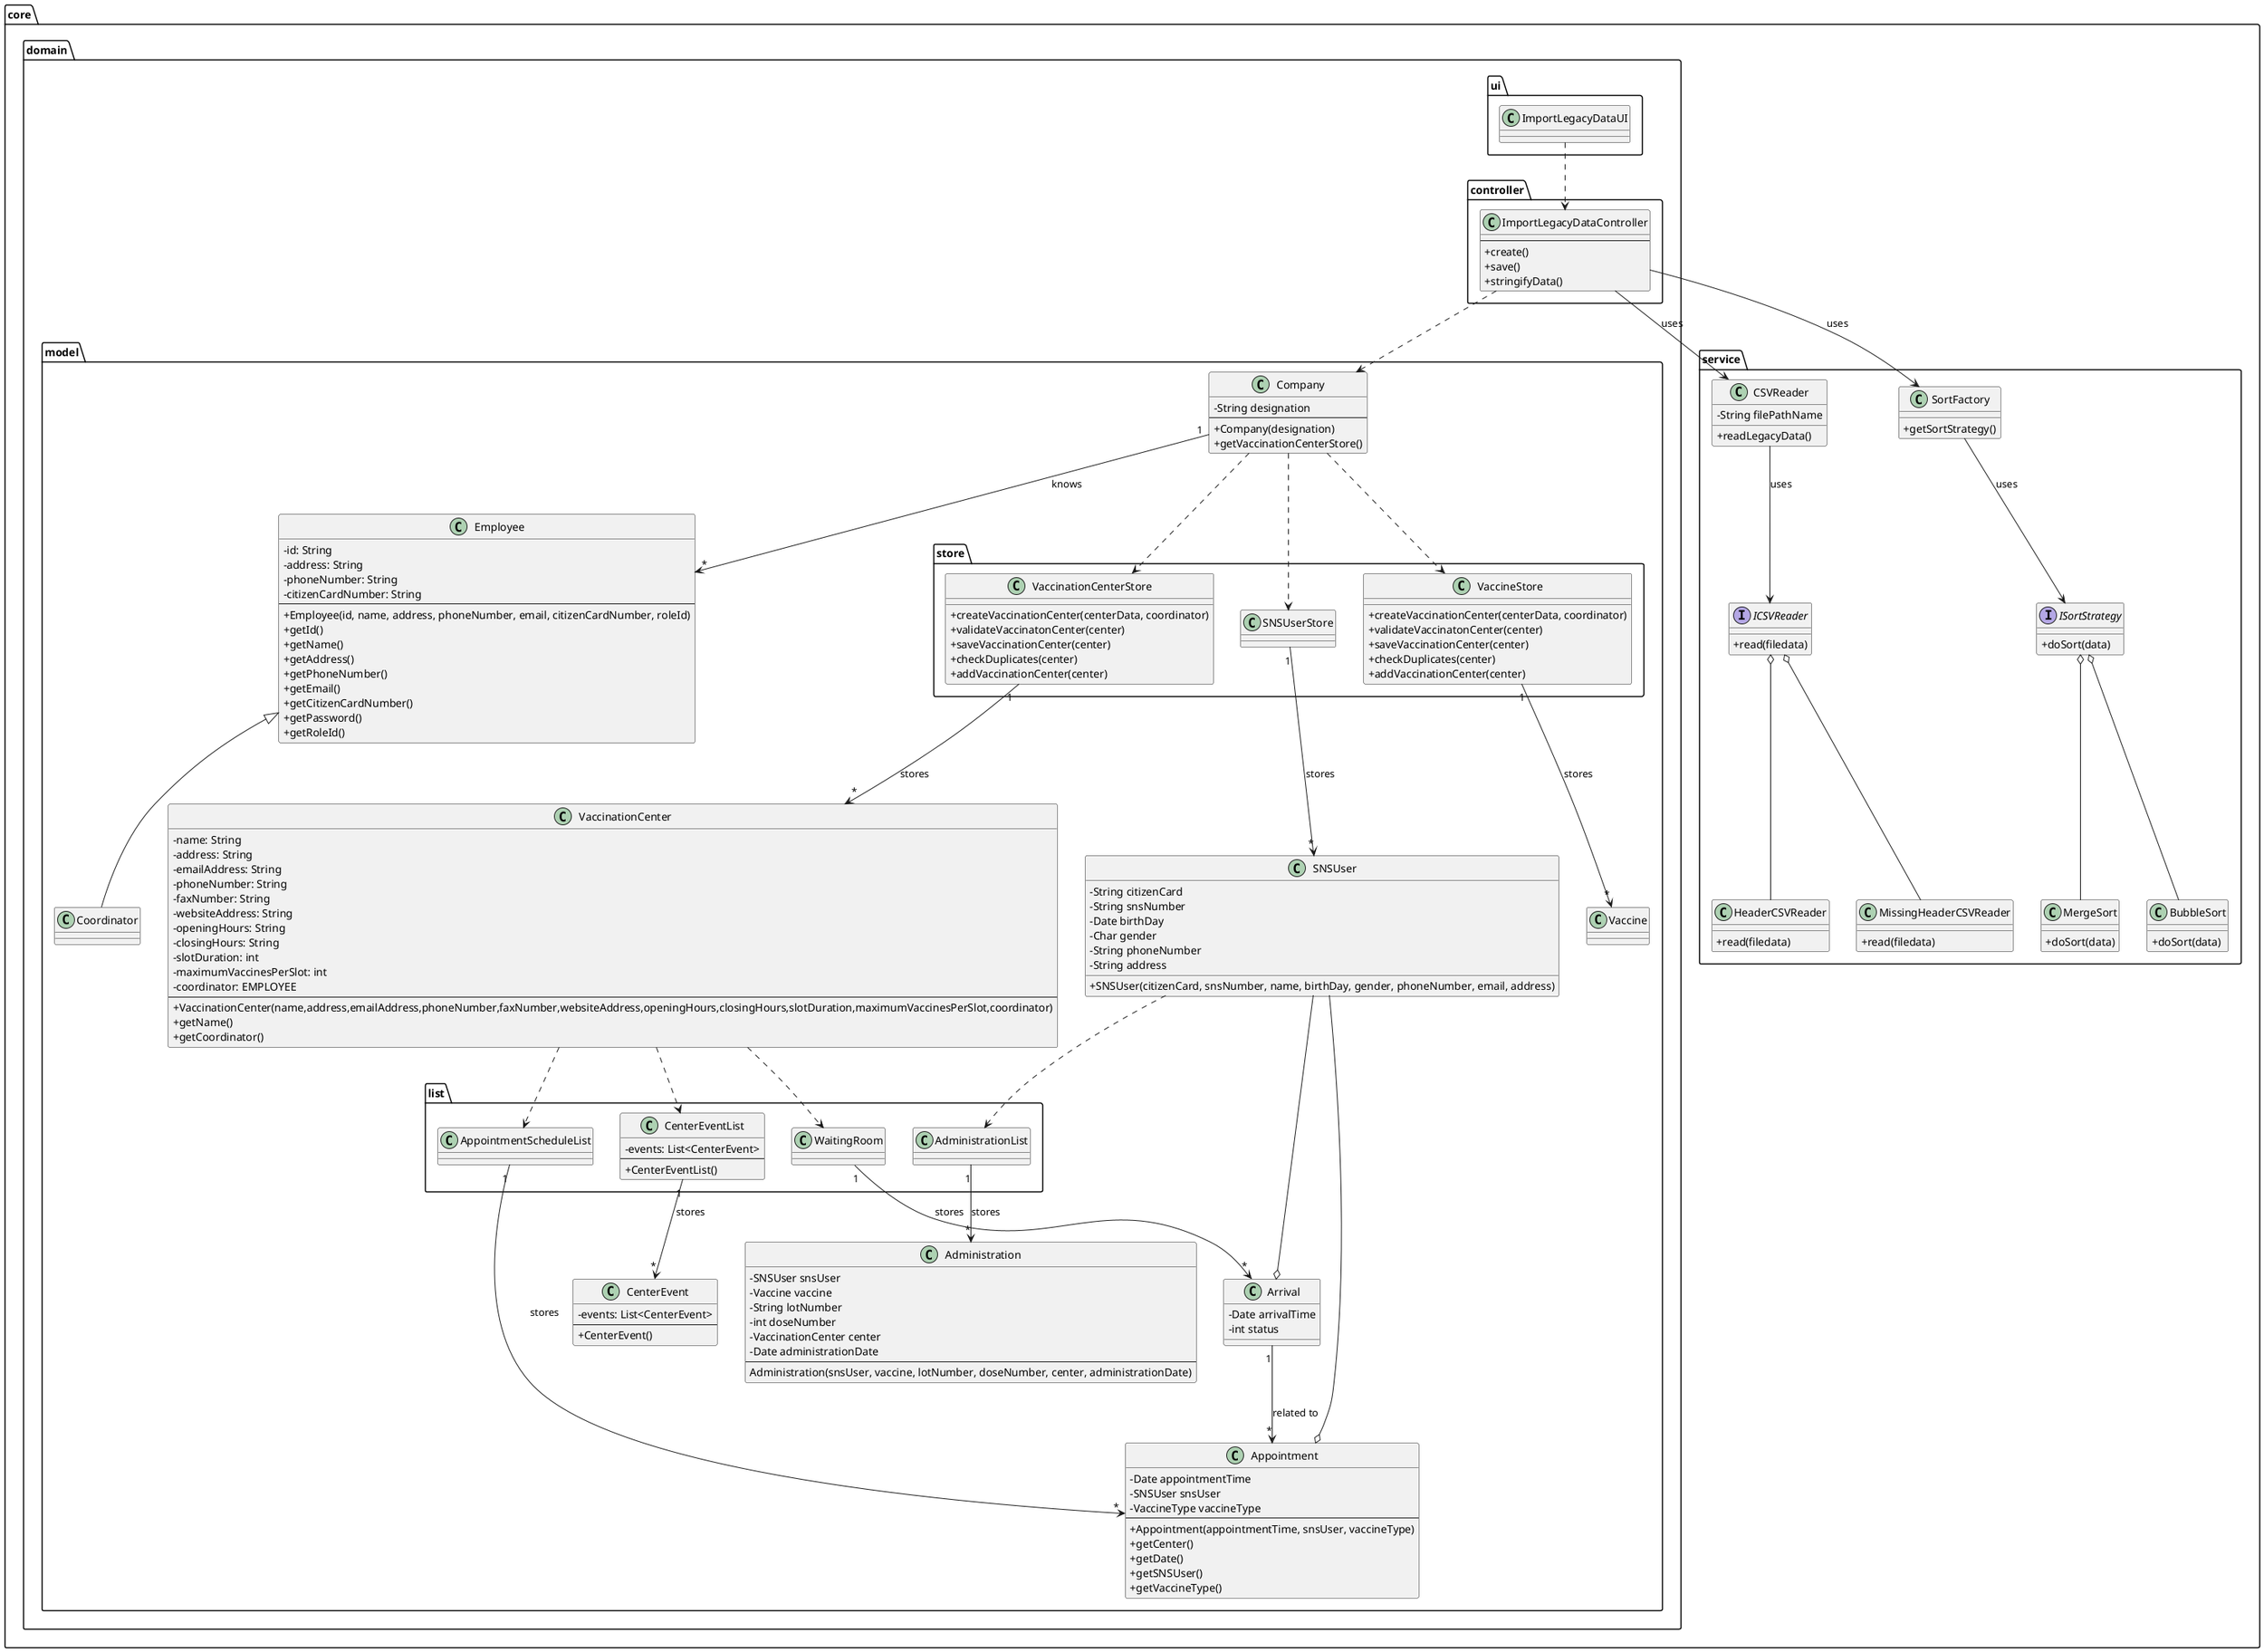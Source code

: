 @startuml US17_CD
skinparam classAttributeIconSize 0

package core {
  package domain {
    package model {
      class Appointment {
        - Date appointmentTime
        - SNSUser snsUser
        - VaccineType vaccineType
        ---
        + Appointment(appointmentTime, snsUser, vaccineType)
        + getCenter()
        + getDate()
        + getSNSUser()
        + getVaccineType()
      }

      class Administration {
        - SNSUser snsUser
        - Vaccine vaccine
        - String lotNumber
        - int doseNumber
        - VaccinationCenter center
        - Date administrationDate
        ---
        Administration(snsUser, vaccine, lotNumber, doseNumber, center, administrationDate)
      }

      class Arrival {
        - Date arrivalTime
        - int status
      }

      class CenterEvent {
        - events: List<CenterEvent>
        ---
        + CenterEvent()
      }

      class Company {
        - String designation
        ---
        + Company(designation)
        + getVaccinationCenterStore()
      }

      class Coordinator {}

      class Employee {
        - id: String
        - address: String
        - phoneNumber: String
        - citizenCardNumber: String
        ---
        + Employee(id, name, address, phoneNumber, email, citizenCardNumber, roleId)
        + getId()
        + getName()
        + getAddress()
        + getPhoneNumber()
        + getEmail()
        + getCitizenCardNumber()
        + getPassword()
        + getRoleId()
      }

      class SNSUser {
        - String citizenCard
        - String snsNumber
        - Date birthDay
        - Char gender
        - String phoneNumber
        - String address
        + SNSUser(citizenCard, snsNumber, name, birthDay, gender, phoneNumber, email, address)
      }

      class VaccinationCenter {
        - name: String
        - address: String
        - emailAddress: String
        - phoneNumber: String
        - faxNumber: String
        - websiteAddress: String
        - openingHours: String
        - closingHours: String
        - slotDuration: int
        - maximumVaccinesPerSlot: int
        - coordinator: EMPLOYEE
        ---
        + VaccinationCenter(name,address,emailAddress,phoneNumber,faxNumber,websiteAddress,openingHours,closingHours,slotDuration,maximumVaccinesPerSlot,coordinator)
        + getName()
        + getCoordinator()
      }

      class Vaccine {}
      
      package store {
        class SNSUserStore {}

        class VaccinationCenterStore {
          + createVaccinationCenter(centerData, coordinator)
          + validateVaccinatonCenter(center)
          + saveVaccinationCenter(center)
          + checkDuplicates(center)
          + addVaccinationCenter(center)
        }

        class VaccineStore {
          + createVaccinationCenter(centerData, coordinator)
          + validateVaccinatonCenter(center)
          + saveVaccinationCenter(center)
          + checkDuplicates(center)
          + addVaccinationCenter(center)
        }
      }

      package list {
        class AppointmentScheduleList {}
        class AdministrationList {}
        class CenterEventList {
          - events: List<CenterEvent>
          ---
          + CenterEventList()
        }
        class WaitingRoom {}
      }
    }

    package ui {
      class ImportLegacyDataUI {}
    }

    package controller {
      class ImportLegacyDataController {
        ---
        + create()
        + save()
        + stringifyData()
      }
    }
  }

  package service {
    class CSVReader {
      - String filePathName

      + readLegacyData()
    }

    interface ICSVReader {
      + read(filedata)
    }

    class HeaderCSVReader { 
      + read(filedata)
    }

    class MissingHeaderCSVReader{
      + read(filedata)
    }

    class SortFactory {
      + getSortStrategy()
    }

    interface ISortStrategy {
      + doSort(data)
    }

    class MergeSort {
      + doSort(data)
    }

    class BubbleSort {
      + doSort(data)
    }
  }
}



AdministrationList "1" --> "*" Administration : stores

Arrival "1" --> "*" Appointment : related to

Company ..> SNSUserStore
Company ..> VaccinationCenterStore
Company ..> VaccineStore
Company "1" --> "*" Employee : knows

CSVReader --> ICSVReader : uses

Employee <|-- Coordinator

ICSVReader o-- MissingHeaderCSVReader
ICSVReader o-- HeaderCSVReader

ImportLegacyDataController ..> Company
ImportLegacyDataController --> SortFactory : uses
ImportLegacyDataController --> CSVReader : uses

SortFactory --> ISortStrategy : uses

ISortStrategy o-- MergeSort
ISortStrategy o-- BubbleSort

ImportLegacyDataUI ..> ImportLegacyDataController

SNSUser ..> AdministrationList
SNSUser --o Appointment
SNSUser --o Arrival

SNSUserStore "1" --> "*" SNSUser : stores

VaccinationCenter ..> AppointmentScheduleList
VaccinationCenter ..> CenterEventList
VaccinationCenter ..> WaitingRoom

AppointmentScheduleList "1" --> "*" Appointment : stores
CenterEventList "1" --> "*" CenterEvent : stores

VaccinationCenterStore "1" --> "*" VaccinationCenter : stores

VaccineStore "1" --> "*" Vaccine : stores

WaitingRoom "1" --> "*" Arrival : stores

@enduml

